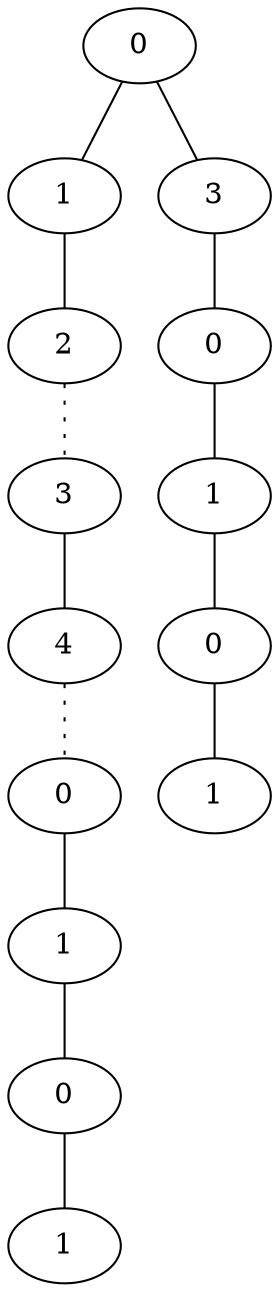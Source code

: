 graph {
a0[label=0];
a1[label=1];
a2[label=2];
a3[label=3];
a4[label=4];
a5[label=0];
a6[label=1];
a7[label=0];
a8[label=1];
a9[label=3];
a10[label=0];
a11[label=1];
a12[label=0];
a13[label=1];
a0 -- a1;
a0 -- a9;
a1 -- a2;
a2 -- a3 [style=dotted];
a3 -- a4;
a4 -- a5 [style=dotted];
a5 -- a6;
a6 -- a7;
a7 -- a8;
a9 -- a10;
a10 -- a11;
a11 -- a12;
a12 -- a13;
}

